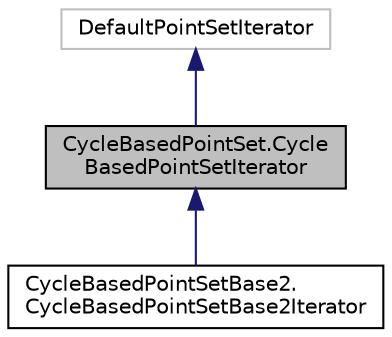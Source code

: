 digraph "CycleBasedPointSet.CycleBasedPointSetIterator"
{
 // INTERACTIVE_SVG=YES
  bgcolor="transparent";
  edge [fontname="Helvetica",fontsize="10",labelfontname="Helvetica",labelfontsize="10"];
  node [fontname="Helvetica",fontsize="10",shape=record];
  Node0 [label="CycleBasedPointSet.Cycle\lBasedPointSetIterator",height=0.2,width=0.4,color="black", fillcolor="grey75", style="filled", fontcolor="black"];
  Node1 -> Node0 [dir="back",color="midnightblue",fontsize="10",style="solid",fontname="Helvetica"];
  Node1 [label="DefaultPointSetIterator",height=0.2,width=0.4,color="grey75"];
  Node0 -> Node2 [dir="back",color="midnightblue",fontsize="10",style="solid",fontname="Helvetica"];
  Node2 [label="CycleBasedPointSetBase2.\lCycleBasedPointSetBase2Iterator",height=0.2,width=0.4,color="black",URL="$d6/d8e/classumontreal_1_1ssj_1_1hups_1_1CycleBasedPointSetBase2_1_1CycleBasedPointSetBase2Iterator.html"];
}
